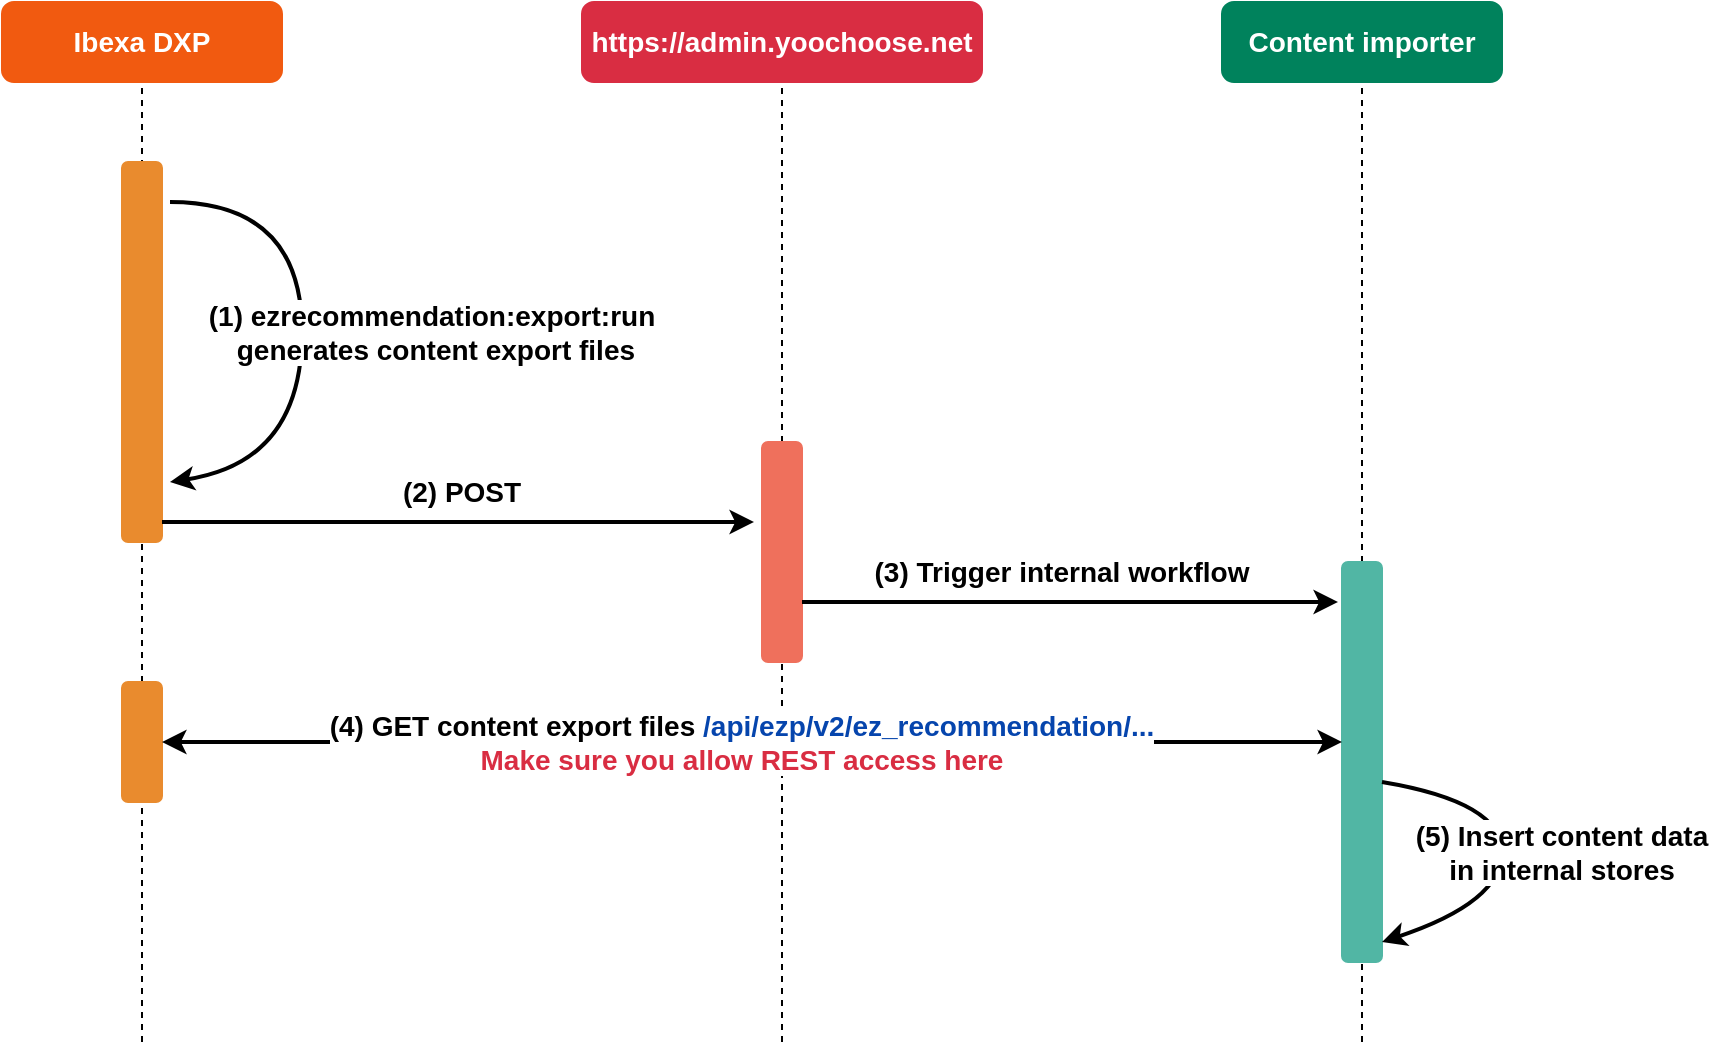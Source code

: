 <mxfile version="14.5.1" type="device"><diagram id="Jn93XvOcXpL5n0wz-saM" name="Page-1"><mxGraphModel dx="1106" dy="822" grid="1" gridSize="10" guides="1" tooltips="1" connect="1" arrows="1" fold="1" page="1" pageScale="1" pageWidth="827" pageHeight="1169" math="0" shadow="0"><root><mxCell id="0"/><mxCell id="1" parent="0"/><mxCell id="BB4YFt9Br8dfE5DzK1bF-1" value="Ibexa DXP" style="rounded=1;whiteSpace=wrap;html=1;fontSize=14;fontStyle=1;fillColor=#f15a10;strokeColor=#f15a10;fontColor=#FFFFFF;" parent="1" vertex="1"><mxGeometry x="30" y="40" width="140" height="40" as="geometry"/></mxCell><mxCell id="BB4YFt9Br8dfE5DzK1bF-2" value="&lt;font style=&quot;font-size: 14px&quot;&gt;https://admin.yoochoose.net&lt;/font&gt;" style="rounded=1;whiteSpace=wrap;html=1;fontSize=14;fontStyle=1;fillColor=#d92d42;strokeColor=#d92d42;fontColor=#FFFFFF;" parent="1" vertex="1"><mxGeometry x="320" y="40" width="200" height="40" as="geometry"/></mxCell><mxCell id="BB4YFt9Br8dfE5DzK1bF-3" value="Content importer" style="rounded=1;whiteSpace=wrap;html=1;fontSize=14;fontStyle=1;fillColor=#00825c;strokeColor=#00825c;fontColor=#FFFFFF;" parent="1" vertex="1"><mxGeometry x="640" y="40" width="140" height="40" as="geometry"/></mxCell><mxCell id="BB4YFt9Br8dfE5DzK1bF-4" value="" style="endArrow=none;dashed=1;html=1;" parent="1" source="BB4YFt9Br8dfE5DzK1bF-15" edge="1"><mxGeometry width="50" height="50" relative="1" as="geometry"><mxPoint x="100" y="560" as="sourcePoint"/><mxPoint x="100" y="80" as="targetPoint"/></mxGeometry></mxCell><mxCell id="BB4YFt9Br8dfE5DzK1bF-5" value="" style="endArrow=none;dashed=1;html=1;" parent="1" source="BB4YFt9Br8dfE5DzK1bF-10" edge="1"><mxGeometry width="50" height="50" relative="1" as="geometry"><mxPoint x="420" y="560" as="sourcePoint"/><mxPoint x="420" y="80" as="targetPoint"/></mxGeometry></mxCell><mxCell id="BB4YFt9Br8dfE5DzK1bF-6" value="" style="endArrow=none;dashed=1;html=1;entryX=0.5;entryY=1;" parent="1" source="BB4YFt9Br8dfE5DzK1bF-12" target="BB4YFt9Br8dfE5DzK1bF-3" edge="1"><mxGeometry width="50" height="50" relative="1" as="geometry"><mxPoint x="710" y="560" as="sourcePoint"/><mxPoint x="710" y="80" as="targetPoint"/><Array as="points"><mxPoint x="710" y="200"/></Array></mxGeometry></mxCell><mxCell id="BB4YFt9Br8dfE5DzK1bF-7" value="" style="rounded=1;whiteSpace=wrap;html=1;fillColor=#e98b2e;strokeColor=#e98b2e;" parent="1" vertex="1"><mxGeometry x="90" y="120" width="20" height="190" as="geometry"/></mxCell><mxCell id="BB4YFt9Br8dfE5DzK1bF-8" value="" style="curved=1;endArrow=classic;html=1;entryX=1.2;entryY=0.842;entryPerimeter=0;strokeWidth=2;" parent="1" target="BB4YFt9Br8dfE5DzK1bF-7" edge="1"><mxGeometry width="50" height="50" relative="1" as="geometry"><mxPoint x="114" y="140" as="sourcePoint"/><mxPoint x="160" y="80" as="targetPoint"/><Array as="points"><mxPoint x="180" y="140"/><mxPoint x="180" y="270"/></Array></mxGeometry></mxCell><mxCell id="BB4YFt9Br8dfE5DzK1bF-9" value="" style="endArrow=classic;html=1;strokeWidth=2;entryX=-0.2;entryY=0.364;entryPerimeter=0;" parent="1" target="BB4YFt9Br8dfE5DzK1bF-10" edge="1"><mxGeometry width="50" height="50" relative="1" as="geometry"><mxPoint x="110" y="300" as="sourcePoint"/><mxPoint x="400" y="300" as="targetPoint"/></mxGeometry></mxCell><mxCell id="BB4YFt9Br8dfE5DzK1bF-10" value="" style="rounded=1;whiteSpace=wrap;html=1;fillColor=#EF705C;strokeColor=#EF705C;" parent="1" vertex="1"><mxGeometry x="410" y="260" width="20" height="110" as="geometry"/></mxCell><mxCell id="BB4YFt9Br8dfE5DzK1bF-11" value="" style="endArrow=none;dashed=1;html=1;" parent="1" target="BB4YFt9Br8dfE5DzK1bF-10" edge="1"><mxGeometry width="50" height="50" relative="1" as="geometry"><mxPoint x="420" y="560" as="sourcePoint"/><mxPoint x="420" y="80" as="targetPoint"/></mxGeometry></mxCell><mxCell id="BB4YFt9Br8dfE5DzK1bF-12" value="" style="rounded=1;whiteSpace=wrap;html=1;fillColor=#51B6A4;strokeColor=#51B6A4;" parent="1" vertex="1"><mxGeometry x="700" y="320" width="20" height="200" as="geometry"/></mxCell><mxCell id="BB4YFt9Br8dfE5DzK1bF-13" value="" style="endArrow=none;dashed=1;html=1;entryX=0.5;entryY=1;" parent="1" target="BB4YFt9Br8dfE5DzK1bF-12" edge="1"><mxGeometry width="50" height="50" relative="1" as="geometry"><mxPoint x="710" y="560" as="sourcePoint"/><mxPoint x="710" y="80" as="targetPoint"/></mxGeometry></mxCell><mxCell id="BB4YFt9Br8dfE5DzK1bF-14" value="" style="curved=1;endArrow=classic;html=1;entryX=1;entryY=0.95;entryPerimeter=0;strokeWidth=2;" parent="1" target="BB4YFt9Br8dfE5DzK1bF-12" edge="1"><mxGeometry width="50" height="50" relative="1" as="geometry"><mxPoint x="720" y="430" as="sourcePoint"/><mxPoint x="720" y="560" as="targetPoint"/><Array as="points"><mxPoint x="780" y="440"/><mxPoint x="780" y="490"/></Array></mxGeometry></mxCell><mxCell id="BB4YFt9Br8dfE5DzK1bF-15" value="" style="rounded=1;whiteSpace=wrap;html=1;fillColor=#e98b2e;strokeColor=#e98b2e;" parent="1" vertex="1"><mxGeometry x="90" y="380" width="20" height="60" as="geometry"/></mxCell><mxCell id="BB4YFt9Br8dfE5DzK1bF-16" value="" style="endArrow=none;dashed=1;html=1;" parent="1" target="BB4YFt9Br8dfE5DzK1bF-15" edge="1"><mxGeometry width="50" height="50" relative="1" as="geometry"><mxPoint x="100" y="560" as="sourcePoint"/><mxPoint x="100" y="80" as="targetPoint"/></mxGeometry></mxCell><mxCell id="BB4YFt9Br8dfE5DzK1bF-17" value="" style="endArrow=classic;html=1;strokeWidth=2;" parent="1" edge="1"><mxGeometry width="50" height="50" relative="1" as="geometry"><mxPoint x="280" y="410" as="sourcePoint"/><mxPoint x="110" y="410" as="targetPoint"/></mxGeometry></mxCell><mxCell id="BB4YFt9Br8dfE5DzK1bF-18" value="" style="endArrow=classic;html=1;strokeWidth=2;entryX=0;entryY=0.45;entryPerimeter=0;" parent="1" target="BB4YFt9Br8dfE5DzK1bF-12" edge="1"><mxGeometry width="50" height="50" relative="1" as="geometry"><mxPoint x="280" y="410" as="sourcePoint"/><mxPoint x="520" y="360" as="targetPoint"/></mxGeometry></mxCell><mxCell id="BB4YFt9Br8dfE5DzK1bF-19" value="" style="endArrow=classic;html=1;strokeWidth=2;entryX=-0.1;entryY=0.1;entryPerimeter=0;" parent="1" target="BB4YFt9Br8dfE5DzK1bF-12" edge="1"><mxGeometry width="50" height="50" relative="1" as="geometry"><mxPoint x="430" y="340" as="sourcePoint"/><mxPoint x="480" y="290" as="targetPoint"/></mxGeometry></mxCell><mxCell id="BB4YFt9Br8dfE5DzK1bF-20" value="&lt;font&gt;&lt;b&gt;(1) ezrecommendation:export:run&lt;/b&gt;&lt;br&gt;&lt;b&gt;&amp;nbsp;generates content export files&lt;/b&gt;&lt;/font&gt;" style="text;html=1;strokeColor=none;fillColor=none;align=center;verticalAlign=middle;whiteSpace=wrap;rounded=0;fontSize=14;labelBackgroundColor=#ffffff;" parent="1" vertex="1"><mxGeometry x="110" y="170" width="270" height="70" as="geometry"/></mxCell><mxCell id="BB4YFt9Br8dfE5DzK1bF-21" value="(2) POST" style="text;html=1;strokeColor=none;fillColor=none;align=center;verticalAlign=middle;whiteSpace=wrap;rounded=0;labelBackgroundColor=#ffffff;fontSize=14;fontStyle=1" parent="1" vertex="1"><mxGeometry x="130" y="270" width="260" height="30" as="geometry"/></mxCell><mxCell id="BB4YFt9Br8dfE5DzK1bF-22" value="(3) Trigger internal workflow" style="text;html=1;strokeColor=none;fillColor=none;align=center;verticalAlign=middle;whiteSpace=wrap;rounded=0;labelBackgroundColor=#ffffff;fontSize=14;fontStyle=1" parent="1" vertex="1"><mxGeometry x="430" y="315" width="260" height="20" as="geometry"/></mxCell><mxCell id="BB4YFt9Br8dfE5DzK1bF-23" value="(5) Insert content data in internal stores" style="text;html=1;strokeColor=none;fillColor=none;align=center;verticalAlign=middle;whiteSpace=wrap;rounded=0;labelBackgroundColor=#ffffff;fontSize=14;fontStyle=1" parent="1" vertex="1"><mxGeometry x="730" y="420" width="160" height="90" as="geometry"/></mxCell><mxCell id="BB4YFt9Br8dfE5DzK1bF-24" value="(4) GET content export files &lt;font color=&quot;#0645ad&quot;&gt;/api/ezp/v2/ez_recommendation/...&lt;/font&gt;&lt;br&gt;&lt;font color=&quot;#d92d42&quot;&gt;Make sure you allow REST access here&lt;/font&gt;" style="text;html=1;strokeColor=none;fillColor=none;align=center;verticalAlign=middle;whiteSpace=wrap;rounded=0;labelBackgroundColor=#ffffff;fontSize=14;fontStyle=1" parent="1" vertex="1"><mxGeometry x="150" y="380" width="500" height="60" as="geometry"/></mxCell></root></mxGraphModel></diagram></mxfile>
